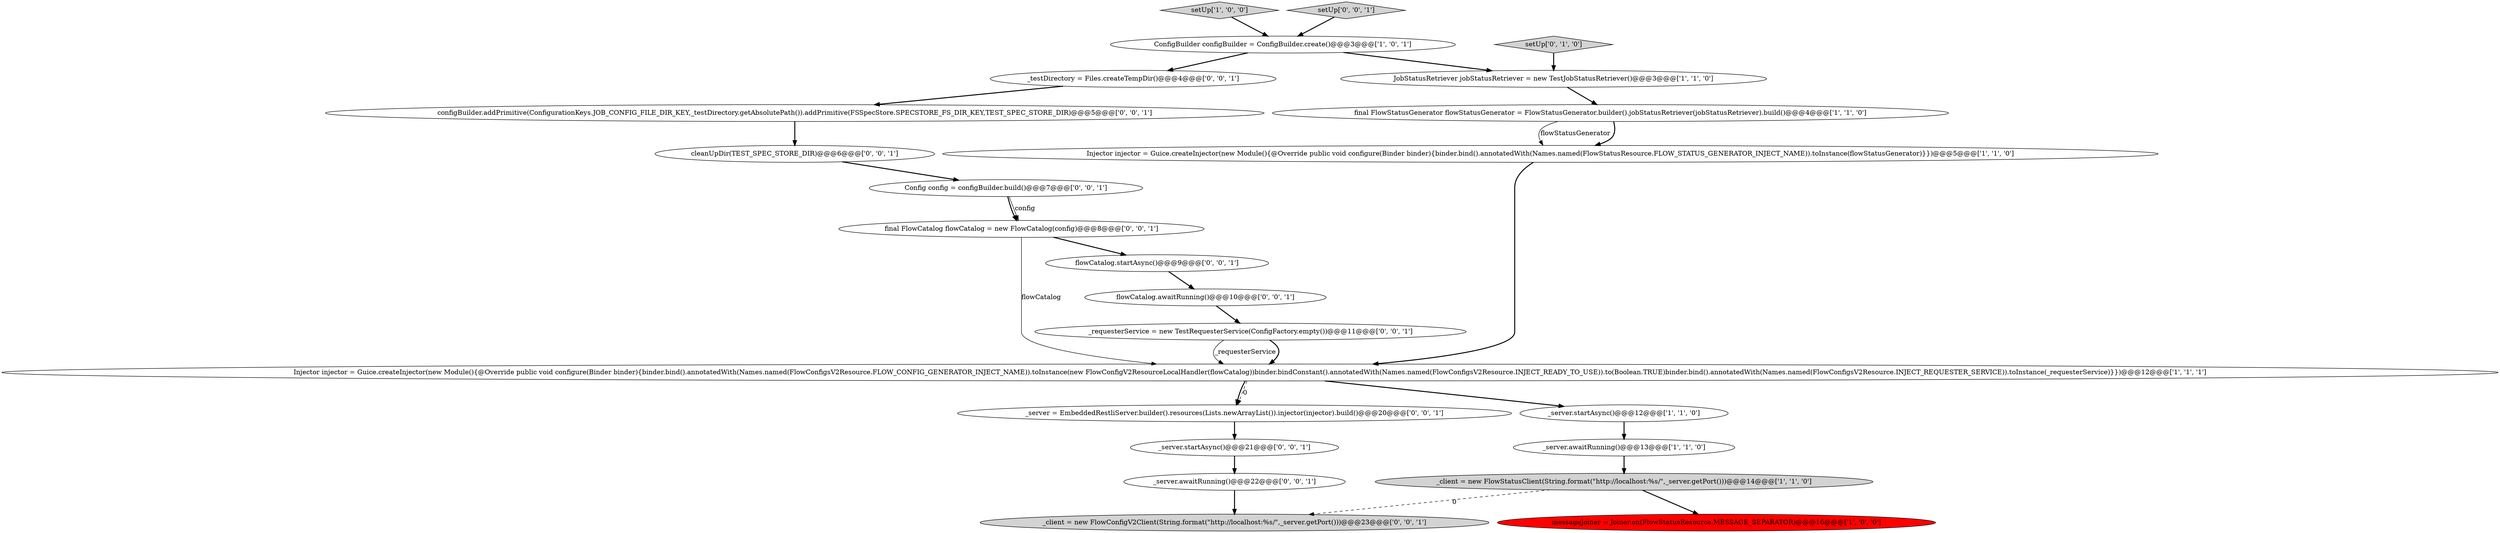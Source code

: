 digraph {
13 [style = filled, label = "Config config = configBuilder.build()@@@7@@@['0', '0', '1']", fillcolor = white, shape = ellipse image = "AAA0AAABBB3BBB"];
20 [style = filled, label = "cleanUpDir(TEST_SPEC_STORE_DIR)@@@6@@@['0', '0', '1']", fillcolor = white, shape = ellipse image = "AAA0AAABBB3BBB"];
4 [style = filled, label = "messageJoiner = Joiner.on(FlowStatusResource.MESSAGE_SEPARATOR)@@@16@@@['1', '0', '0']", fillcolor = red, shape = ellipse image = "AAA1AAABBB1BBB"];
5 [style = filled, label = "ConfigBuilder configBuilder = ConfigBuilder.create()@@@3@@@['1', '0', '1']", fillcolor = white, shape = ellipse image = "AAA0AAABBB1BBB"];
8 [style = filled, label = "JobStatusRetriever jobStatusRetriever = new TestJobStatusRetriever()@@@3@@@['1', '1', '0']", fillcolor = white, shape = ellipse image = "AAA0AAABBB1BBB"];
0 [style = filled, label = "Injector injector = Guice.createInjector(new Module(){@Override public void configure(Binder binder){binder.bind().annotatedWith(Names.named(FlowConfigsV2Resource.FLOW_CONFIG_GENERATOR_INJECT_NAME)).toInstance(new FlowConfigV2ResourceLocalHandler(flowCatalog))binder.bindConstant().annotatedWith(Names.named(FlowConfigsV2Resource.INJECT_READY_TO_USE)).to(Boolean.TRUE)binder.bind().annotatedWith(Names.named(FlowConfigsV2Resource.INJECT_REQUESTER_SERVICE)).toInstance(_requesterService)}})@@@12@@@['1', '1', '1']", fillcolor = white, shape = ellipse image = "AAA0AAABBB1BBB"];
11 [style = filled, label = "final FlowCatalog flowCatalog = new FlowCatalog(config)@@@8@@@['0', '0', '1']", fillcolor = white, shape = ellipse image = "AAA0AAABBB3BBB"];
14 [style = filled, label = "configBuilder.addPrimitive(ConfigurationKeys.JOB_CONFIG_FILE_DIR_KEY,_testDirectory.getAbsolutePath()).addPrimitive(FSSpecStore.SPECSTORE_FS_DIR_KEY,TEST_SPEC_STORE_DIR)@@@5@@@['0', '0', '1']", fillcolor = white, shape = ellipse image = "AAA0AAABBB3BBB"];
9 [style = filled, label = "_server.awaitRunning()@@@13@@@['1', '1', '0']", fillcolor = white, shape = ellipse image = "AAA0AAABBB1BBB"];
6 [style = filled, label = "setUp['1', '0', '0']", fillcolor = lightgray, shape = diamond image = "AAA0AAABBB1BBB"];
3 [style = filled, label = "_client = new FlowStatusClient(String.format(\"http://localhost:%s/\",_server.getPort()))@@@14@@@['1', '1', '0']", fillcolor = lightgray, shape = ellipse image = "AAA0AAABBB1BBB"];
1 [style = filled, label = "Injector injector = Guice.createInjector(new Module(){@Override public void configure(Binder binder){binder.bind().annotatedWith(Names.named(FlowStatusResource.FLOW_STATUS_GENERATOR_INJECT_NAME)).toInstance(flowStatusGenerator)}})@@@5@@@['1', '1', '0']", fillcolor = white, shape = ellipse image = "AAA0AAABBB1BBB"];
22 [style = filled, label = "_server.awaitRunning()@@@22@@@['0', '0', '1']", fillcolor = white, shape = ellipse image = "AAA0AAABBB3BBB"];
10 [style = filled, label = "setUp['0', '1', '0']", fillcolor = lightgray, shape = diamond image = "AAA0AAABBB2BBB"];
17 [style = filled, label = "_client = new FlowConfigV2Client(String.format(\"http://localhost:%s/\",_server.getPort()))@@@23@@@['0', '0', '1']", fillcolor = lightgray, shape = ellipse image = "AAA0AAABBB3BBB"];
15 [style = filled, label = "flowCatalog.startAsync()@@@9@@@['0', '0', '1']", fillcolor = white, shape = ellipse image = "AAA0AAABBB3BBB"];
16 [style = filled, label = "_requesterService = new TestRequesterService(ConfigFactory.empty())@@@11@@@['0', '0', '1']", fillcolor = white, shape = ellipse image = "AAA0AAABBB3BBB"];
21 [style = filled, label = "setUp['0', '0', '1']", fillcolor = lightgray, shape = diamond image = "AAA0AAABBB3BBB"];
18 [style = filled, label = "_testDirectory = Files.createTempDir()@@@4@@@['0', '0', '1']", fillcolor = white, shape = ellipse image = "AAA0AAABBB3BBB"];
19 [style = filled, label = "_server = EmbeddedRestliServer.builder().resources(Lists.newArrayList()).injector(injector).build()@@@20@@@['0', '0', '1']", fillcolor = white, shape = ellipse image = "AAA0AAABBB3BBB"];
2 [style = filled, label = "_server.startAsync()@@@12@@@['1', '1', '0']", fillcolor = white, shape = ellipse image = "AAA0AAABBB1BBB"];
23 [style = filled, label = "flowCatalog.awaitRunning()@@@10@@@['0', '0', '1']", fillcolor = white, shape = ellipse image = "AAA0AAABBB3BBB"];
12 [style = filled, label = "_server.startAsync()@@@21@@@['0', '0', '1']", fillcolor = white, shape = ellipse image = "AAA0AAABBB3BBB"];
7 [style = filled, label = "final FlowStatusGenerator flowStatusGenerator = FlowStatusGenerator.builder().jobStatusRetriever(jobStatusRetriever).build()@@@4@@@['1', '1', '0']", fillcolor = white, shape = ellipse image = "AAA0AAABBB1BBB"];
5->8 [style = bold, label=""];
15->23 [style = bold, label=""];
23->16 [style = bold, label=""];
16->0 [style = bold, label=""];
7->1 [style = bold, label=""];
20->13 [style = bold, label=""];
3->17 [style = dashed, label="0"];
19->12 [style = bold, label=""];
0->19 [style = bold, label=""];
0->19 [style = dashed, label="0"];
0->2 [style = bold, label=""];
11->0 [style = solid, label="flowCatalog"];
16->0 [style = solid, label="_requesterService"];
5->18 [style = bold, label=""];
1->0 [style = bold, label=""];
2->9 [style = bold, label=""];
3->4 [style = bold, label=""];
13->11 [style = bold, label=""];
11->15 [style = bold, label=""];
8->7 [style = bold, label=""];
21->5 [style = bold, label=""];
6->5 [style = bold, label=""];
13->11 [style = solid, label="config"];
10->8 [style = bold, label=""];
22->17 [style = bold, label=""];
9->3 [style = bold, label=""];
7->1 [style = solid, label="flowStatusGenerator"];
18->14 [style = bold, label=""];
12->22 [style = bold, label=""];
14->20 [style = bold, label=""];
}
